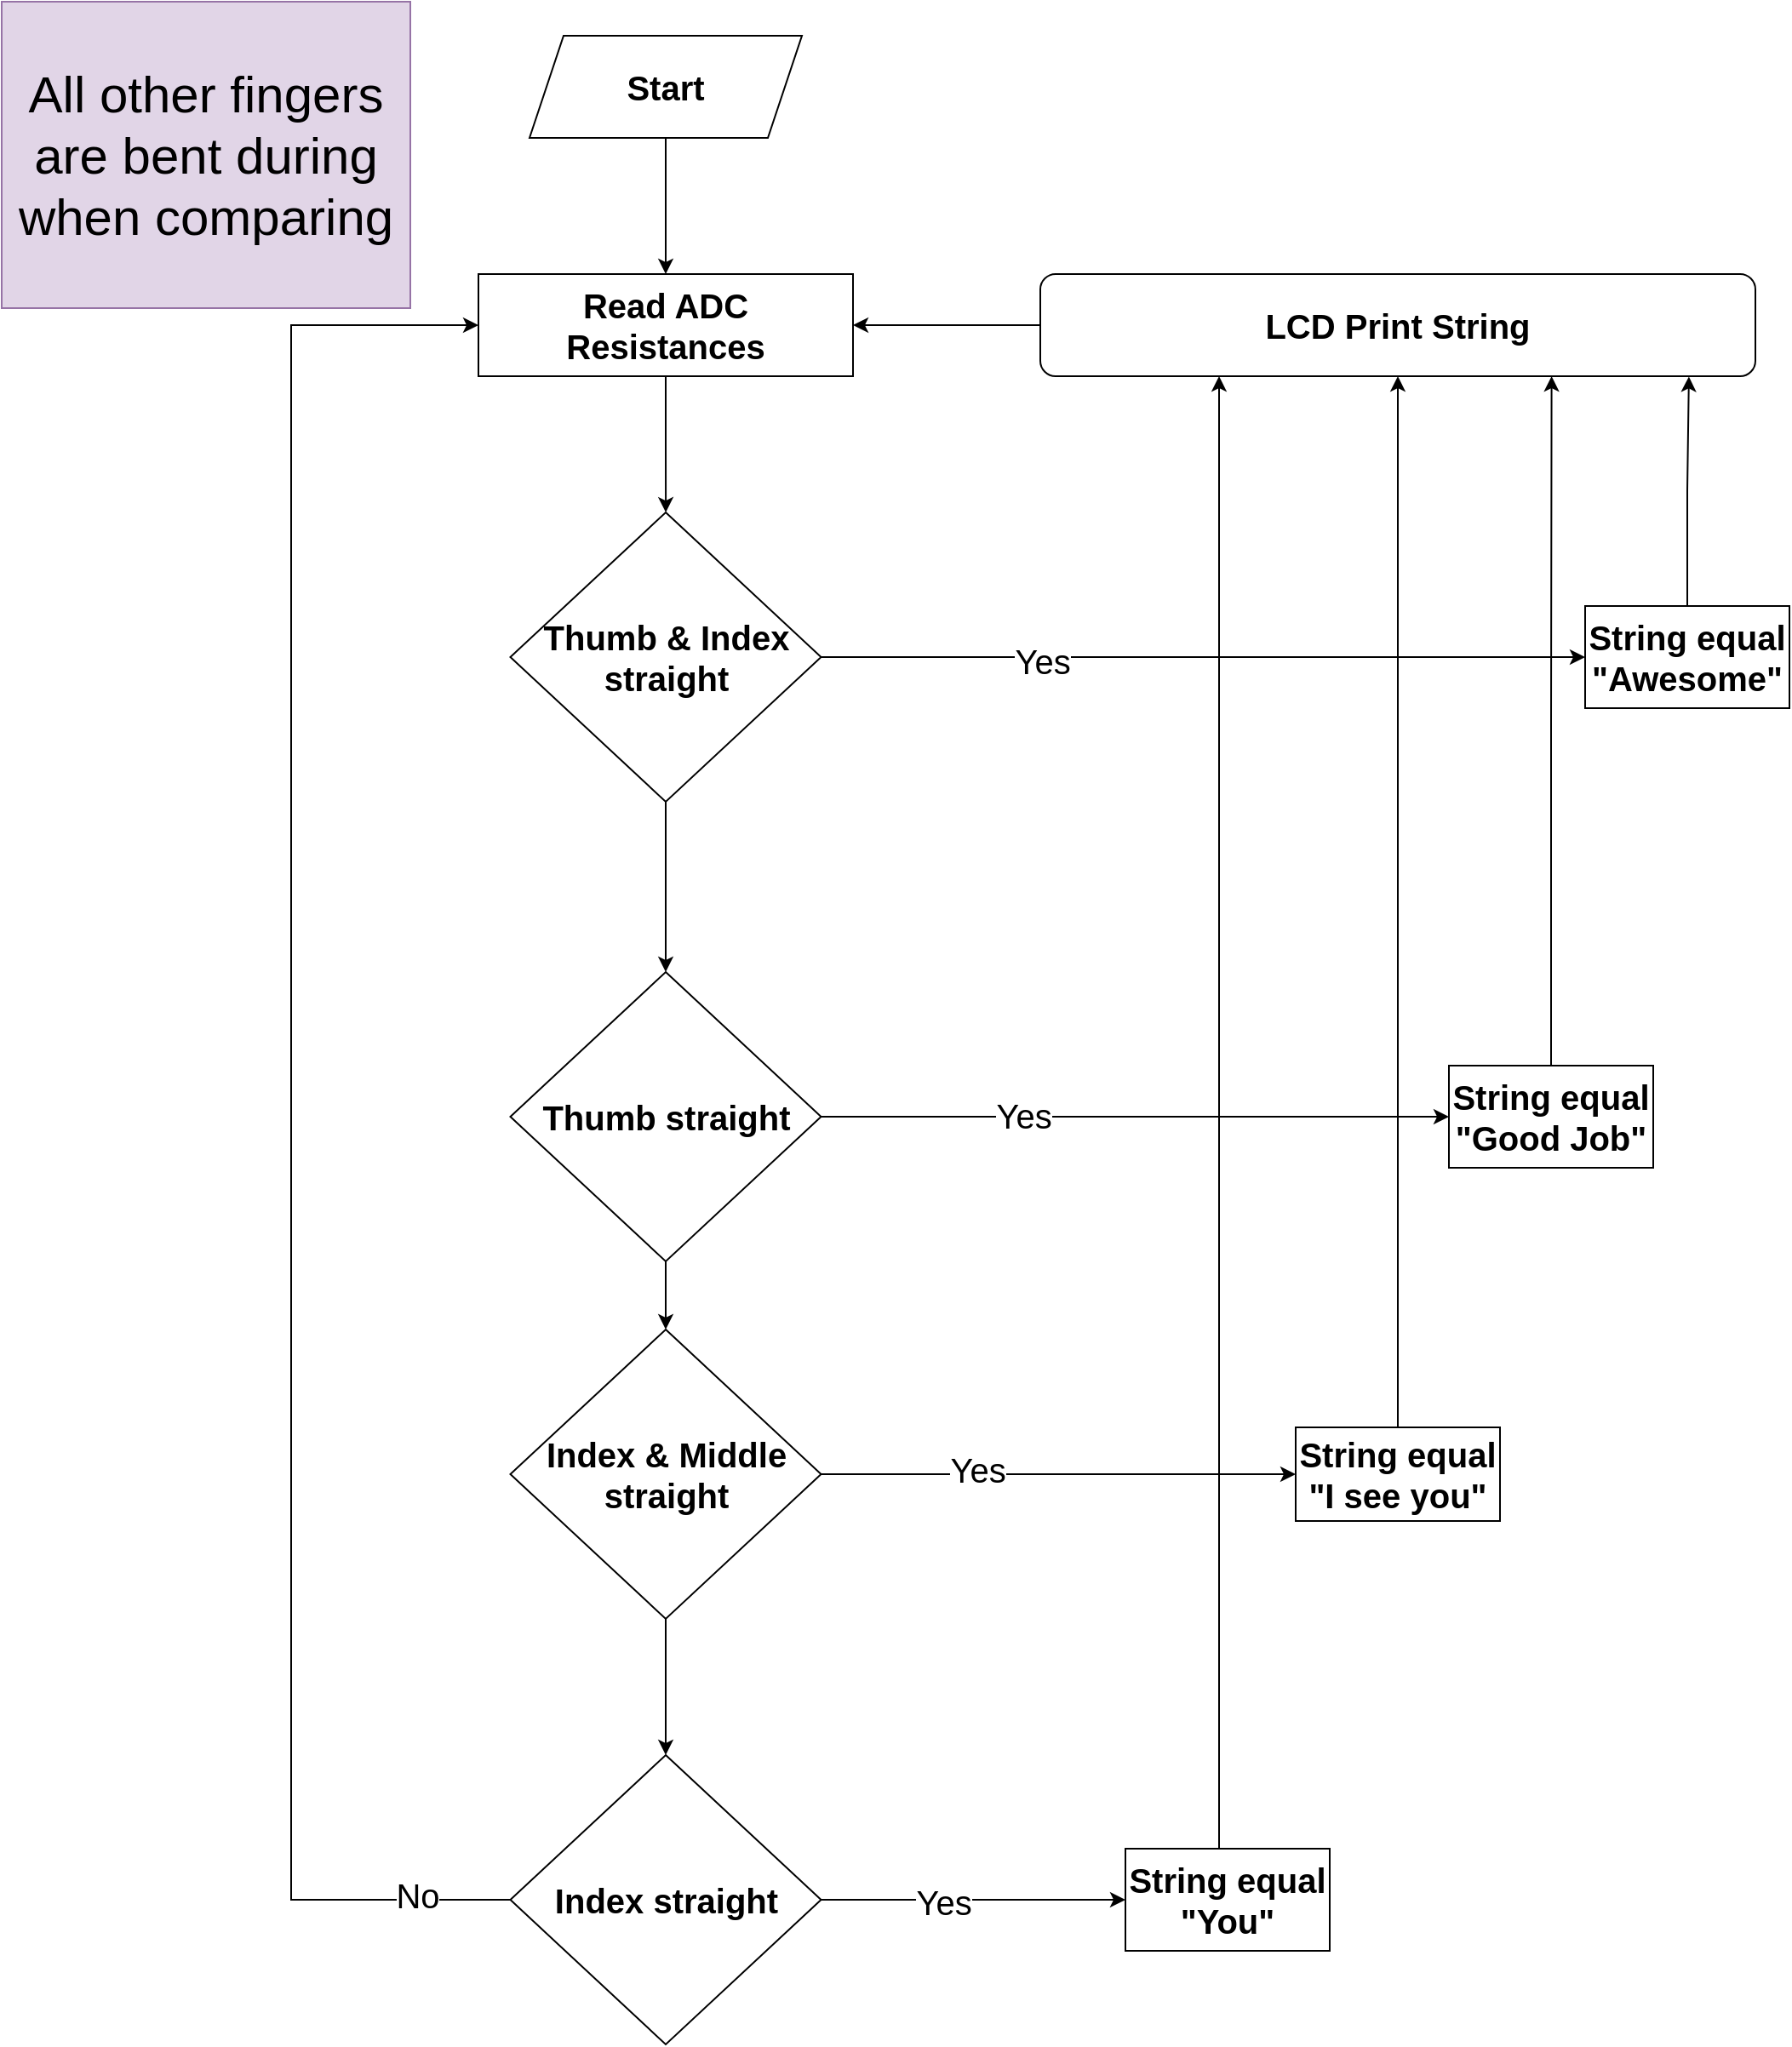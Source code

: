 <mxfile version="16.6.4" type="github"><diagram id="grkgYodU6E9KHd0sSdwx" name="Page-1"><mxGraphModel dx="1221" dy="654" grid="1" gridSize="10" guides="1" tooltips="1" connect="1" arrows="1" fold="1" page="1" pageScale="1" pageWidth="827" pageHeight="1169" math="0" shadow="0"><root><mxCell id="0"/><mxCell id="1" parent="0"/><mxCell id="7lSxTnMjbrzGVAl22VH6-24" value="" style="edgeStyle=orthogonalEdgeStyle;rounded=0;orthogonalLoop=1;jettySize=auto;html=1;fontSize=20;" edge="1" parent="1" source="7lSxTnMjbrzGVAl22VH6-2" target="7lSxTnMjbrzGVAl22VH6-23"><mxGeometry relative="1" as="geometry"/></mxCell><mxCell id="7lSxTnMjbrzGVAl22VH6-2" value="&lt;b&gt;&lt;font style=&quot;font-size: 20px&quot;&gt;Start&lt;/font&gt;&lt;/b&gt;" style="shape=parallelogram;perimeter=parallelogramPerimeter;whiteSpace=wrap;html=1;fixedSize=1;" vertex="1" parent="1"><mxGeometry x="320" y="30" width="160" height="60" as="geometry"/></mxCell><mxCell id="7lSxTnMjbrzGVAl22VH6-26" value="" style="edgeStyle=orthogonalEdgeStyle;rounded=0;orthogonalLoop=1;jettySize=auto;html=1;fontSize=20;" edge="1" parent="1" source="7lSxTnMjbrzGVAl22VH6-23" target="7lSxTnMjbrzGVAl22VH6-25"><mxGeometry relative="1" as="geometry"/></mxCell><mxCell id="7lSxTnMjbrzGVAl22VH6-23" value="Read ADC Resistances" style="whiteSpace=wrap;html=1;fontSize=20;fontStyle=1" vertex="1" parent="1"><mxGeometry x="290" y="170" width="220" height="60" as="geometry"/></mxCell><mxCell id="7lSxTnMjbrzGVAl22VH6-28" value="" style="edgeStyle=orthogonalEdgeStyle;rounded=0;orthogonalLoop=1;jettySize=auto;html=1;fontSize=20;" edge="1" parent="1" source="7lSxTnMjbrzGVAl22VH6-25" target="7lSxTnMjbrzGVAl22VH6-27"><mxGeometry relative="1" as="geometry"/></mxCell><mxCell id="7lSxTnMjbrzGVAl22VH6-49" value="Yes" style="edgeLabel;html=1;align=center;verticalAlign=middle;resizable=0;points=[];fontSize=20;" vertex="1" connectable="0" parent="7lSxTnMjbrzGVAl22VH6-28"><mxGeometry x="-0.426" y="-2" relative="1" as="geometry"><mxPoint as="offset"/></mxGeometry></mxCell><mxCell id="7lSxTnMjbrzGVAl22VH6-32" value="" style="edgeStyle=orthogonalEdgeStyle;rounded=0;orthogonalLoop=1;jettySize=auto;html=1;fontSize=20;" edge="1" parent="1" source="7lSxTnMjbrzGVAl22VH6-25" target="7lSxTnMjbrzGVAl22VH6-31"><mxGeometry relative="1" as="geometry"/></mxCell><mxCell id="7lSxTnMjbrzGVAl22VH6-25" value="Thumb &amp;amp; Index straight" style="rhombus;whiteSpace=wrap;html=1;fontSize=20;fontStyle=1;" vertex="1" parent="1"><mxGeometry x="308.75" y="310" width="182.5" height="170" as="geometry"/></mxCell><mxCell id="7lSxTnMjbrzGVAl22VH6-43" style="edgeStyle=orthogonalEdgeStyle;rounded=0;orthogonalLoop=1;jettySize=auto;html=1;exitX=0.5;exitY=0;exitDx=0;exitDy=0;entryX=0.907;entryY=1.004;entryDx=0;entryDy=0;entryPerimeter=0;fontSize=20;" edge="1" parent="1" source="7lSxTnMjbrzGVAl22VH6-27" target="7lSxTnMjbrzGVAl22VH6-39"><mxGeometry relative="1" as="geometry"/></mxCell><mxCell id="7lSxTnMjbrzGVAl22VH6-27" value="String equal&lt;br&gt;&quot;Awesome&quot;" style="whiteSpace=wrap;html=1;fontSize=20;fontStyle=1;" vertex="1" parent="1"><mxGeometry x="940" y="365" width="120" height="60" as="geometry"/></mxCell><mxCell id="7lSxTnMjbrzGVAl22VH6-34" value="" style="edgeStyle=orthogonalEdgeStyle;rounded=0;orthogonalLoop=1;jettySize=auto;html=1;fontSize=20;" edge="1" parent="1" source="7lSxTnMjbrzGVAl22VH6-31" target="7lSxTnMjbrzGVAl22VH6-33"><mxGeometry relative="1" as="geometry"/></mxCell><mxCell id="7lSxTnMjbrzGVAl22VH6-47" value="Yes" style="edgeLabel;html=1;align=center;verticalAlign=middle;resizable=0;points=[];fontSize=20;" vertex="1" connectable="0" parent="7lSxTnMjbrzGVAl22VH6-34"><mxGeometry x="-0.359" y="1" relative="1" as="geometry"><mxPoint as="offset"/></mxGeometry></mxCell><mxCell id="7lSxTnMjbrzGVAl22VH6-37" value="" style="edgeStyle=orthogonalEdgeStyle;rounded=0;orthogonalLoop=1;jettySize=auto;html=1;fontSize=20;" edge="1" parent="1" source="7lSxTnMjbrzGVAl22VH6-31" target="7lSxTnMjbrzGVAl22VH6-36"><mxGeometry relative="1" as="geometry"/></mxCell><mxCell id="7lSxTnMjbrzGVAl22VH6-31" value="Thumb straight" style="rhombus;whiteSpace=wrap;html=1;fontSize=20;fontStyle=1;" vertex="1" parent="1"><mxGeometry x="308.75" y="580" width="182.5" height="170" as="geometry"/></mxCell><mxCell id="7lSxTnMjbrzGVAl22VH6-44" style="edgeStyle=orthogonalEdgeStyle;rounded=0;orthogonalLoop=1;jettySize=auto;html=1;exitX=0.5;exitY=0;exitDx=0;exitDy=0;entryX=0.715;entryY=1;entryDx=0;entryDy=0;entryPerimeter=0;fontSize=20;" edge="1" parent="1" source="7lSxTnMjbrzGVAl22VH6-33" target="7lSxTnMjbrzGVAl22VH6-39"><mxGeometry relative="1" as="geometry"/></mxCell><mxCell id="7lSxTnMjbrzGVAl22VH6-33" value="String equal&lt;br&gt;&quot;Good Job&quot;" style="whiteSpace=wrap;html=1;fontSize=20;fontStyle=1;" vertex="1" parent="1"><mxGeometry x="860" y="635" width="120" height="60" as="geometry"/></mxCell><mxCell id="7lSxTnMjbrzGVAl22VH6-46" value="" style="edgeStyle=orthogonalEdgeStyle;rounded=0;orthogonalLoop=1;jettySize=auto;html=1;fontSize=20;" edge="1" parent="1" source="7lSxTnMjbrzGVAl22VH6-36" target="7lSxTnMjbrzGVAl22VH6-45"><mxGeometry relative="1" as="geometry"/></mxCell><mxCell id="7lSxTnMjbrzGVAl22VH6-54" value="Yes" style="edgeLabel;html=1;align=center;verticalAlign=middle;resizable=0;points=[];fontSize=20;" vertex="1" connectable="0" parent="7lSxTnMjbrzGVAl22VH6-46"><mxGeometry x="-0.347" y="3" relative="1" as="geometry"><mxPoint as="offset"/></mxGeometry></mxCell><mxCell id="7lSxTnMjbrzGVAl22VH6-53" value="" style="edgeStyle=orthogonalEdgeStyle;rounded=0;orthogonalLoop=1;jettySize=auto;html=1;fontSize=20;" edge="1" parent="1" source="7lSxTnMjbrzGVAl22VH6-36" target="7lSxTnMjbrzGVAl22VH6-52"><mxGeometry relative="1" as="geometry"/></mxCell><mxCell id="7lSxTnMjbrzGVAl22VH6-36" value="Index &amp;amp; Middle straight" style="rhombus;whiteSpace=wrap;html=1;fontSize=20;fontStyle=1;" vertex="1" parent="1"><mxGeometry x="308.75" y="790" width="182.5" height="170" as="geometry"/></mxCell><mxCell id="7lSxTnMjbrzGVAl22VH6-38" value="All other fingers are bent during when comparing" style="text;html=1;strokeColor=#9673a6;fillColor=#e1d5e7;align=center;verticalAlign=middle;whiteSpace=wrap;rounded=0;fontSize=30;" vertex="1" parent="1"><mxGeometry x="10" y="10" width="240" height="180" as="geometry"/></mxCell><mxCell id="7lSxTnMjbrzGVAl22VH6-41" style="edgeStyle=orthogonalEdgeStyle;rounded=0;orthogonalLoop=1;jettySize=auto;html=1;exitX=0;exitY=0.5;exitDx=0;exitDy=0;entryX=1;entryY=0.5;entryDx=0;entryDy=0;fontSize=20;" edge="1" parent="1" source="7lSxTnMjbrzGVAl22VH6-39" target="7lSxTnMjbrzGVAl22VH6-23"><mxGeometry relative="1" as="geometry"/></mxCell><mxCell id="7lSxTnMjbrzGVAl22VH6-39" value="LCD Print String" style="rounded=1;whiteSpace=wrap;html=1;fontSize=20;fontStyle=1" vertex="1" parent="1"><mxGeometry x="620" y="170" width="420" height="60" as="geometry"/></mxCell><mxCell id="7lSxTnMjbrzGVAl22VH6-51" style="edgeStyle=orthogonalEdgeStyle;rounded=0;orthogonalLoop=1;jettySize=auto;html=1;exitX=0.5;exitY=0;exitDx=0;exitDy=0;entryX=0.5;entryY=1;entryDx=0;entryDy=0;fontSize=20;" edge="1" parent="1" source="7lSxTnMjbrzGVAl22VH6-45" target="7lSxTnMjbrzGVAl22VH6-39"><mxGeometry relative="1" as="geometry"/></mxCell><mxCell id="7lSxTnMjbrzGVAl22VH6-45" value="String equal&lt;br&gt;&quot;I see you&quot;" style="whiteSpace=wrap;html=1;fontSize=20;fontStyle=1;" vertex="1" parent="1"><mxGeometry x="770" y="847.5" width="120" height="55" as="geometry"/></mxCell><mxCell id="7lSxTnMjbrzGVAl22VH6-56" value="" style="edgeStyle=orthogonalEdgeStyle;rounded=0;orthogonalLoop=1;jettySize=auto;html=1;fontSize=20;" edge="1" parent="1" source="7lSxTnMjbrzGVAl22VH6-52" target="7lSxTnMjbrzGVAl22VH6-55"><mxGeometry relative="1" as="geometry"/></mxCell><mxCell id="7lSxTnMjbrzGVAl22VH6-60" value="Yes" style="edgeLabel;html=1;align=center;verticalAlign=middle;resizable=0;points=[];fontSize=20;" vertex="1" connectable="0" parent="7lSxTnMjbrzGVAl22VH6-56"><mxGeometry x="-0.205" y="-1" relative="1" as="geometry"><mxPoint as="offset"/></mxGeometry></mxCell><mxCell id="7lSxTnMjbrzGVAl22VH6-61" style="edgeStyle=orthogonalEdgeStyle;rounded=0;orthogonalLoop=1;jettySize=auto;html=1;exitX=0;exitY=0.5;exitDx=0;exitDy=0;entryX=0;entryY=0.5;entryDx=0;entryDy=0;fontSize=20;" edge="1" parent="1" source="7lSxTnMjbrzGVAl22VH6-52" target="7lSxTnMjbrzGVAl22VH6-23"><mxGeometry relative="1" as="geometry"><Array as="points"><mxPoint x="180" y="1125"/><mxPoint x="180" y="200"/></Array></mxGeometry></mxCell><mxCell id="7lSxTnMjbrzGVAl22VH6-62" value="No" style="edgeLabel;html=1;align=center;verticalAlign=middle;resizable=0;points=[];fontSize=20;" vertex="1" connectable="0" parent="7lSxTnMjbrzGVAl22VH6-61"><mxGeometry x="-0.906" y="-3" relative="1" as="geometry"><mxPoint x="-1" as="offset"/></mxGeometry></mxCell><mxCell id="7lSxTnMjbrzGVAl22VH6-52" value="Index straight" style="rhombus;whiteSpace=wrap;html=1;fontSize=20;fontStyle=1;" vertex="1" parent="1"><mxGeometry x="308.75" y="1040" width="182.5" height="170" as="geometry"/></mxCell><mxCell id="7lSxTnMjbrzGVAl22VH6-58" style="edgeStyle=orthogonalEdgeStyle;rounded=0;orthogonalLoop=1;jettySize=auto;html=1;exitX=0.5;exitY=0;exitDx=0;exitDy=0;entryX=0.25;entryY=1;entryDx=0;entryDy=0;fontSize=20;" edge="1" parent="1" source="7lSxTnMjbrzGVAl22VH6-55" target="7lSxTnMjbrzGVAl22VH6-39"><mxGeometry relative="1" as="geometry"><Array as="points"><mxPoint x="725" y="1095"/></Array></mxGeometry></mxCell><mxCell id="7lSxTnMjbrzGVAl22VH6-55" value="String equal&lt;br&gt;&quot;You&quot;" style="whiteSpace=wrap;html=1;fontSize=20;fontStyle=1;" vertex="1" parent="1"><mxGeometry x="670" y="1095" width="120" height="60" as="geometry"/></mxCell></root></mxGraphModel></diagram></mxfile>